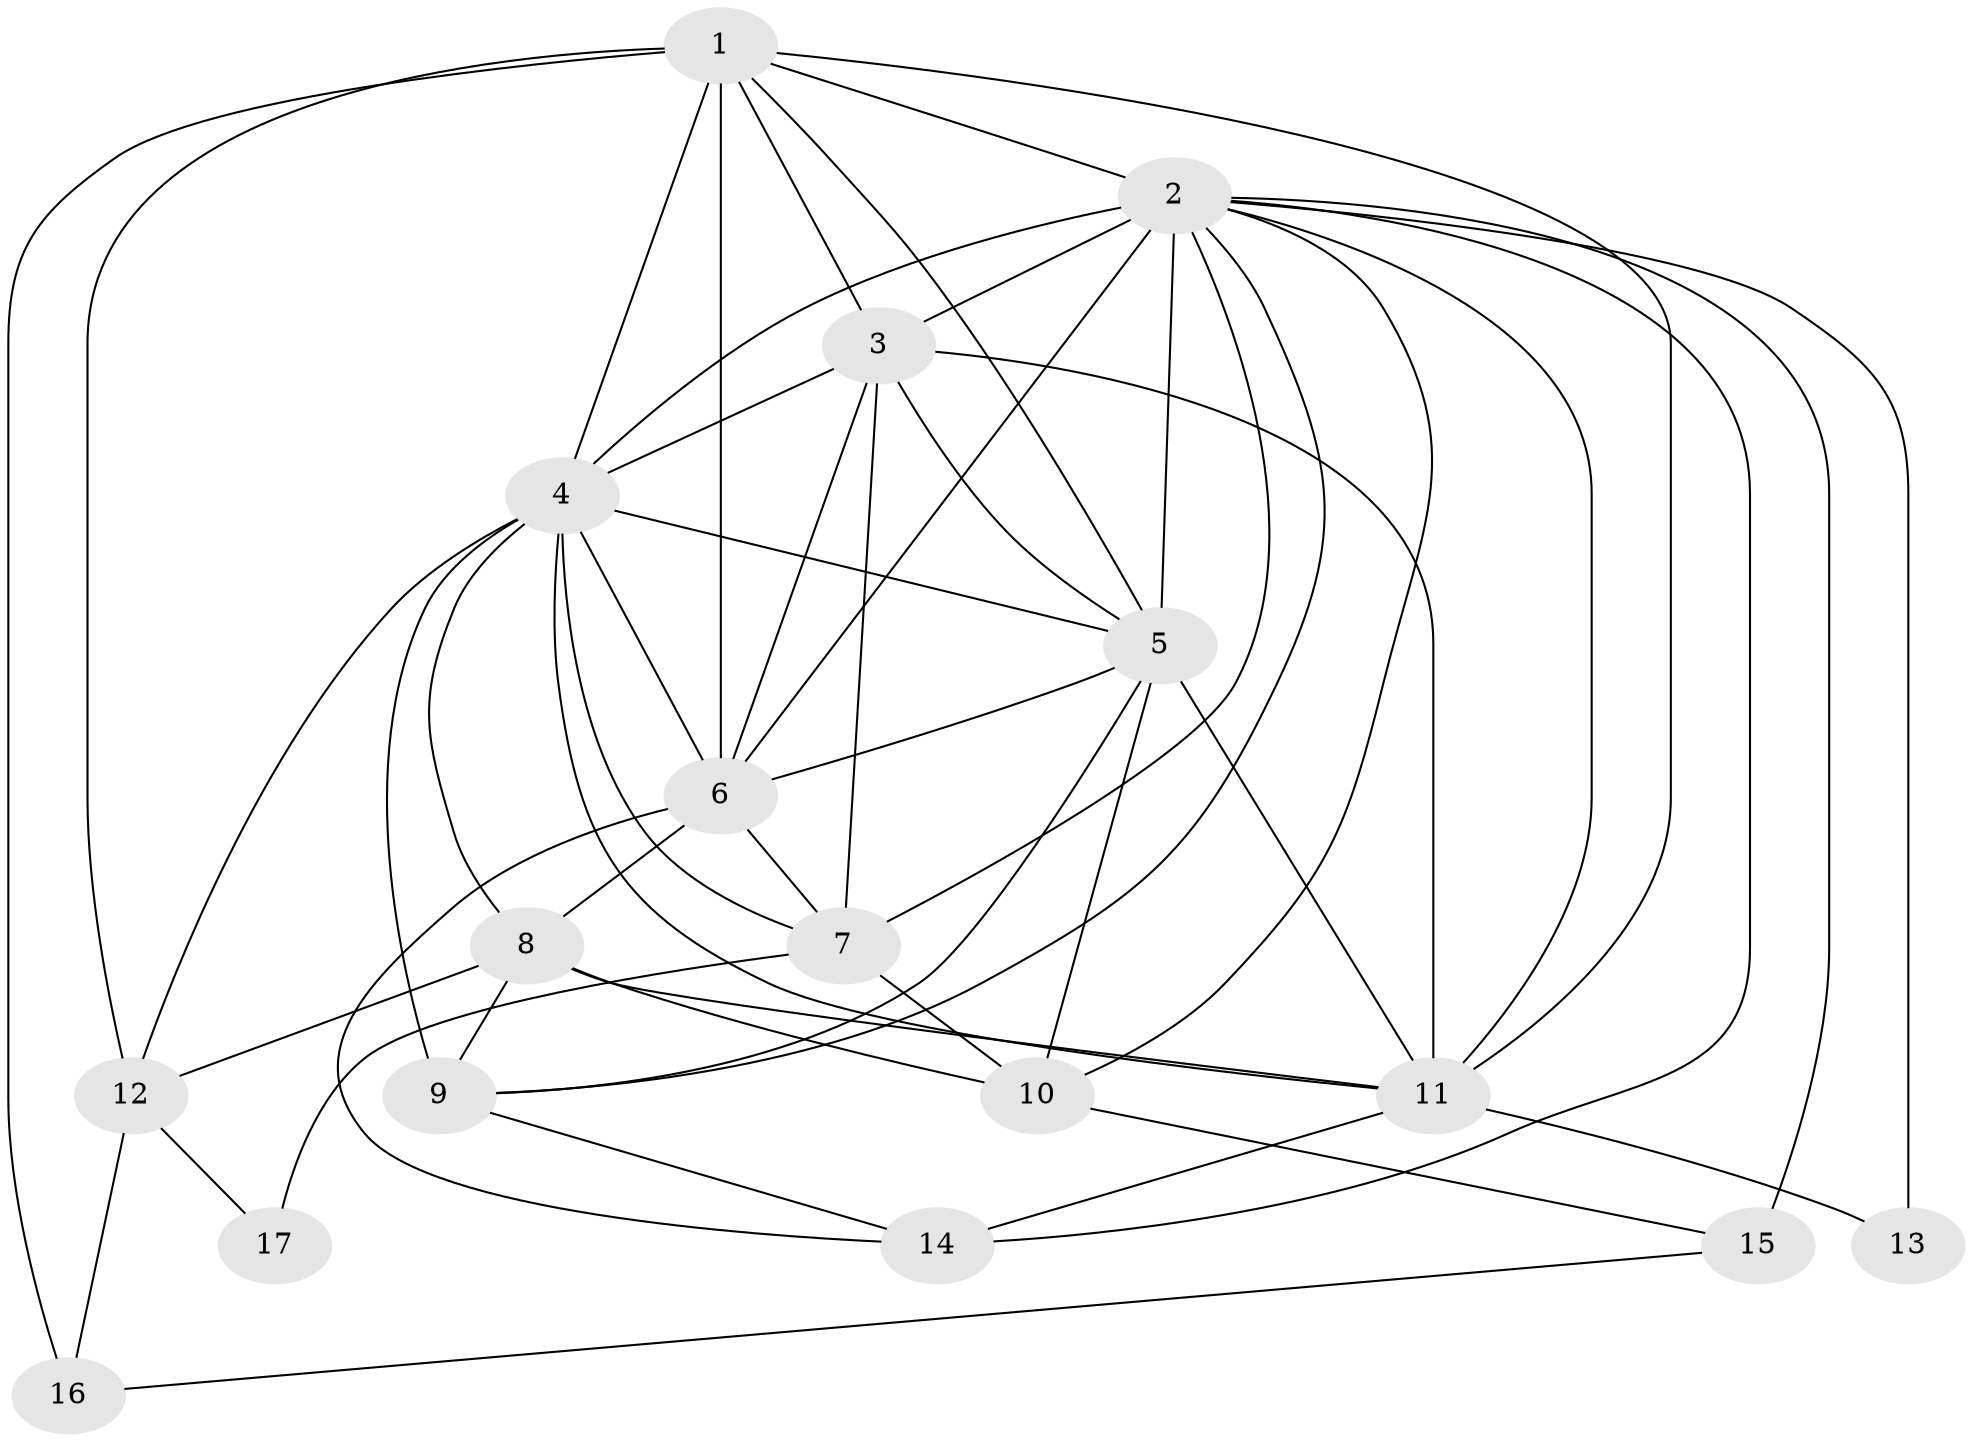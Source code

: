 // original degree distribution, {15: 0.03636363636363636, 13: 0.03636363636363636, 20: 0.01818181818181818, 18: 0.03636363636363636, 17: 0.01818181818181818, 14: 0.01818181818181818, 19: 0.01818181818181818, 2: 0.6, 4: 0.07272727272727272, 3: 0.12727272727272726, 5: 0.01818181818181818}
// Generated by graph-tools (version 1.1) at 2025/49/03/04/25 22:49:22]
// undirected, 17 vertices, 51 edges
graph export_dot {
  node [color=gray90,style=filled];
  1;
  2;
  3;
  4;
  5;
  6;
  7;
  8;
  9;
  10;
  11;
  12;
  13;
  14;
  15;
  16;
  17;
  1 -- 2 [weight=2.0];
  1 -- 3 [weight=2.0];
  1 -- 4 [weight=3.0];
  1 -- 5 [weight=1.0];
  1 -- 6 [weight=2.0];
  1 -- 11 [weight=1.0];
  1 -- 12 [weight=2.0];
  1 -- 16 [weight=2.0];
  2 -- 3 [weight=4.0];
  2 -- 4 [weight=4.0];
  2 -- 5 [weight=2.0];
  2 -- 6 [weight=4.0];
  2 -- 7 [weight=3.0];
  2 -- 9 [weight=1.0];
  2 -- 10 [weight=1.0];
  2 -- 11 [weight=1.0];
  2 -- 13 [weight=2.0];
  2 -- 14 [weight=1.0];
  2 -- 15 [weight=3.0];
  3 -- 4 [weight=4.0];
  3 -- 5 [weight=2.0];
  3 -- 6 [weight=4.0];
  3 -- 7 [weight=10.0];
  3 -- 11 [weight=7.0];
  4 -- 5 [weight=3.0];
  4 -- 6 [weight=4.0];
  4 -- 7 [weight=2.0];
  4 -- 8 [weight=2.0];
  4 -- 9 [weight=6.0];
  4 -- 11 [weight=1.0];
  4 -- 12 [weight=2.0];
  5 -- 6 [weight=2.0];
  5 -- 9 [weight=1.0];
  5 -- 10 [weight=3.0];
  5 -- 11 [weight=1.0];
  6 -- 7 [weight=1.0];
  6 -- 8 [weight=4.0];
  6 -- 14 [weight=2.0];
  7 -- 10 [weight=1.0];
  7 -- 17 [weight=1.0];
  8 -- 9 [weight=1.0];
  8 -- 10 [weight=1.0];
  8 -- 11 [weight=2.0];
  8 -- 12 [weight=1.0];
  9 -- 14 [weight=1.0];
  10 -- 15 [weight=1.0];
  11 -- 13 [weight=1.0];
  11 -- 14 [weight=2.0];
  12 -- 16 [weight=1.0];
  12 -- 17 [weight=1.0];
  15 -- 16 [weight=1.0];
}
